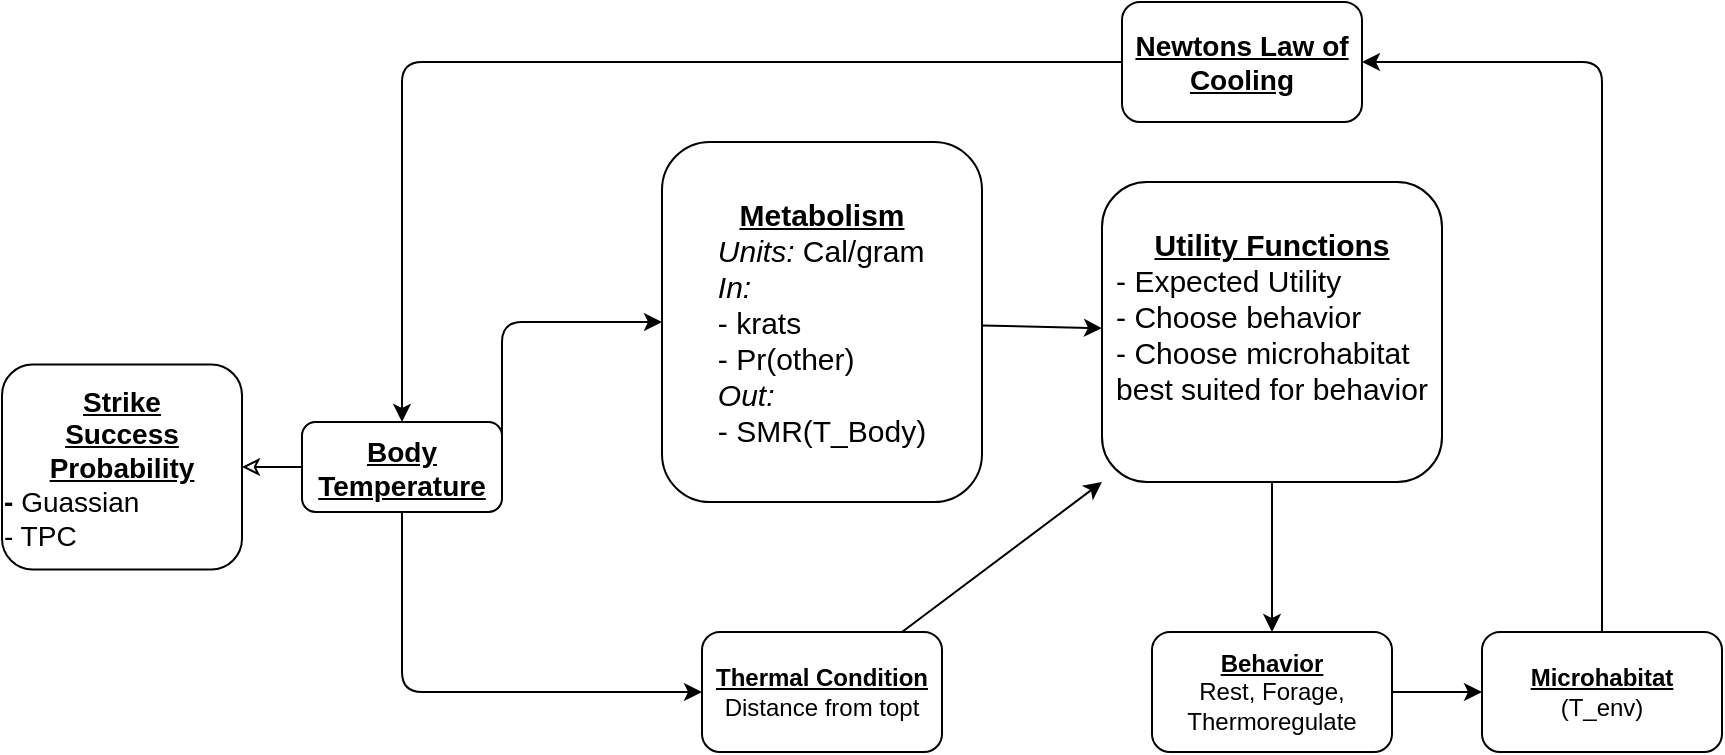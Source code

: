 <mxfile>
    <diagram id="RvHEX4L_EZqH3y7DUl7f" name="Page-1">
        <mxGraphModel dx="1980" dy="798" grid="1" gridSize="10" guides="1" tooltips="1" connect="1" arrows="1" fold="1" page="1" pageScale="1" pageWidth="850" pageHeight="1100" math="0" shadow="0">
            <root>
                <mxCell id="0"/>
                <mxCell id="1" parent="0"/>
                <mxCell id="33" value="" style="edgeStyle=none;html=1;" edge="1" parent="1" source="2" target="17">
                    <mxGeometry relative="1" as="geometry"/>
                </mxCell>
                <mxCell id="2" value="&lt;u style=&quot;font-size: 15px; background-color: initial;&quot;&gt;&lt;b&gt;Metabolism&lt;/b&gt;&lt;/u&gt;&lt;br&gt;&lt;div style=&quot;font-size: 15px;&quot;&gt;&lt;div align=&quot;left&quot;&gt;&lt;font style=&quot;font-size: 15px;&quot;&gt;&lt;font style=&quot;font-size: 15px;&quot;&gt;&lt;i&gt;Units:&lt;/i&gt; Cal/gram&lt;br&gt;&lt;i&gt;In:&lt;/i&gt;&lt;br&gt;- krats&lt;br&gt;- Pr(other)&lt;br&gt;&lt;i&gt;Out:&lt;/i&gt;&lt;br&gt;- SMR(T_Body)&lt;/font&gt;&lt;font style=&quot;font-size: 15px;&quot;&gt;&lt;br&gt;&lt;/font&gt;&lt;/font&gt;&lt;/div&gt;&lt;/div&gt;" style="rounded=1;whiteSpace=wrap;html=1;" parent="1" vertex="1">
                    <mxGeometry x="300" y="160" width="160" height="180" as="geometry"/>
                </mxCell>
                <mxCell id="22" value="" style="edgeStyle=elbowEdgeStyle;rounded=1;elbow=vertical;html=1;endArrow=classic;endFill=0;" parent="1" source="5" target="21" edge="1">
                    <mxGeometry relative="1" as="geometry"/>
                </mxCell>
                <mxCell id="35" value="" style="edgeStyle=none;html=1;" edge="1" parent="1" source="5" target="34">
                    <mxGeometry relative="1" as="geometry">
                        <Array as="points">
                            <mxPoint x="170" y="435"/>
                        </Array>
                    </mxGeometry>
                </mxCell>
                <mxCell id="5" value="&lt;font style=&quot;font-size: 13px;&quot;&gt;&lt;u style=&quot;font-size: 14px;&quot;&gt;&lt;b&gt;Body Temperature&lt;br&gt;&lt;/b&gt;&lt;/u&gt;&lt;/font&gt;" style="rounded=1;whiteSpace=wrap;html=1;" parent="1" vertex="1">
                    <mxGeometry x="120" y="300" width="100" height="45" as="geometry"/>
                </mxCell>
                <mxCell id="8" value="" style="edgeStyle=elbowEdgeStyle;rounded=1;orthogonalLoop=1;jettySize=auto;html=1;exitDx=0;exitDy=0;elbow=vertical;startArrow=none;exitX=1;exitY=0.5;entryX=0;entryY=0.5;entryDx=0;entryDy=0;" parent="1" source="5" target="2" edge="1">
                    <mxGeometry relative="1" as="geometry">
                        <mxPoint x="530" y="40" as="sourcePoint"/>
                        <mxPoint x="290" y="220" as="targetPoint"/>
                        <Array as="points">
                            <mxPoint x="260" y="250"/>
                            <mxPoint x="270" y="320"/>
                            <mxPoint x="310" y="370"/>
                        </Array>
                    </mxGeometry>
                </mxCell>
                <mxCell id="24" value="" style="edgeStyle=elbowEdgeStyle;rounded=1;elbow=vertical;html=1;endArrow=classic;endFill=1;" parent="1" source="17" target="23" edge="1">
                    <mxGeometry relative="1" as="geometry"/>
                </mxCell>
                <mxCell id="17" value="&lt;div style=&quot;font-size: 15px;&quot; align=&quot;center&quot;&gt;&lt;b&gt;&lt;u&gt;Utility Functions&lt;/u&gt;&lt;/b&gt;&lt;/div&gt;&lt;div style=&quot;font-size: 15px;&quot; align=&quot;left&quot;&gt;- Expected Utility&lt;/div&gt;&lt;div style=&quot;font-size: 15px;&quot; align=&quot;left&quot;&gt;- Choose behavior&lt;/div&gt;&lt;div style=&quot;font-size: 15px;&quot; align=&quot;left&quot;&gt;- Choose microhabitat&amp;nbsp;&lt;/div&gt;&lt;div style=&quot;font-size: 15px;&quot; align=&quot;left&quot;&gt;best suited for behavior&lt;/div&gt;&lt;div&gt;&lt;br&gt;&lt;/div&gt;" style="whiteSpace=wrap;html=1;rounded=1;" parent="1" vertex="1">
                    <mxGeometry x="520" y="180" width="170" height="150" as="geometry"/>
                </mxCell>
                <mxCell id="21" value="&lt;div style=&quot;font-size: 14px;&quot;&gt;&lt;u&gt;&lt;b&gt;Strike&lt;/b&gt;&lt;/u&gt;&lt;/div&gt;&lt;div style=&quot;font-size: 14px;&quot;&gt;&lt;u&gt;&lt;b&gt;Success Probability&lt;/b&gt;&lt;/u&gt;&lt;/div&gt;&lt;div style=&quot;font-size: 14px;&quot; align=&quot;left&quot;&gt;&lt;b&gt;-&amp;nbsp;&lt;/b&gt;Guassian&lt;/div&gt;&lt;div style=&quot;font-size: 14px;&quot; align=&quot;left&quot;&gt;- TPC&lt;/div&gt;" style="whiteSpace=wrap;html=1;rounded=1;" parent="1" vertex="1">
                    <mxGeometry x="-30" y="271.25" width="120" height="102.5" as="geometry"/>
                </mxCell>
                <mxCell id="26" value="" style="edgeStyle=elbowEdgeStyle;rounded=1;elbow=vertical;html=1;endArrow=classic;endFill=1;" parent="1" source="23" target="25" edge="1">
                    <mxGeometry relative="1" as="geometry"/>
                </mxCell>
                <mxCell id="23" value="&lt;b style=&quot;text-decoration-line: underline;&quot;&gt;Behavior&lt;/b&gt;&lt;br&gt;&lt;div style=&quot;&quot;&gt;&lt;span style=&quot;background-color: initial;&quot;&gt;Rest, Forage, Thermoregulate&lt;/span&gt;&lt;/div&gt;" style="whiteSpace=wrap;html=1;rounded=1;" parent="1" vertex="1">
                    <mxGeometry x="545" y="405" width="120" height="60" as="geometry"/>
                </mxCell>
                <mxCell id="28" value="" style="edgeStyle=elbowEdgeStyle;rounded=1;elbow=vertical;html=1;endArrow=classic;endFill=1;entryX=1;entryY=0.5;entryDx=0;entryDy=0;" parent="1" source="25" target="30" edge="1">
                    <mxGeometry relative="1" as="geometry">
                        <mxPoint x="470" y="120" as="targetPoint"/>
                        <Array as="points">
                            <mxPoint x="770" y="120"/>
                            <mxPoint x="720" y="120"/>
                            <mxPoint x="610" y="100"/>
                            <mxPoint x="470" y="120"/>
                        </Array>
                    </mxGeometry>
                </mxCell>
                <mxCell id="25" value="&lt;b&gt;&lt;u&gt;Microhabitat&lt;/u&gt;&lt;/b&gt; &lt;br&gt;(T_env)" style="whiteSpace=wrap;html=1;rounded=1;" parent="1" vertex="1">
                    <mxGeometry x="710" y="405" width="120" height="60" as="geometry"/>
                </mxCell>
                <mxCell id="29" value="" style="edgeStyle=elbowEdgeStyle;rounded=1;orthogonalLoop=1;jettySize=auto;html=1;exitX=0.5;exitY=0;exitDx=0;exitDy=0;entryDx=0;entryDy=0;elbow=vertical;endArrow=none;" parent="1" source="5" edge="1">
                    <mxGeometry relative="1" as="geometry">
                        <mxPoint x="170" y="300" as="sourcePoint"/>
                        <mxPoint x="170" y="301.25" as="targetPoint"/>
                        <Array as="points"/>
                    </mxGeometry>
                </mxCell>
                <mxCell id="32" value="" style="edgeStyle=elbowEdgeStyle;rounded=1;elbow=vertical;html=1;fontSize=14;endArrow=classic;endFill=1;entryX=0.5;entryY=0;entryDx=0;entryDy=0;" parent="1" source="30" target="5" edge="1">
                    <mxGeometry relative="1" as="geometry">
                        <mxPoint x="200" y="100" as="targetPoint"/>
                        <Array as="points">
                            <mxPoint x="390" y="120"/>
                            <mxPoint x="260" y="100"/>
                        </Array>
                    </mxGeometry>
                </mxCell>
                <mxCell id="30" value="&lt;font style=&quot;font-size: 14px;&quot;&gt;&lt;b&gt;&lt;u&gt;Newtons Law of Cooling&lt;/u&gt;&lt;/b&gt;&lt;/font&gt;" style="whiteSpace=wrap;html=1;rounded=1;" parent="1" vertex="1">
                    <mxGeometry x="530" y="90" width="120" height="60" as="geometry"/>
                </mxCell>
                <mxCell id="36" value="" style="edgeStyle=none;html=1;entryX=0;entryY=1;entryDx=0;entryDy=0;" edge="1" parent="1" source="34" target="17">
                    <mxGeometry relative="1" as="geometry"/>
                </mxCell>
                <mxCell id="34" value="&lt;u&gt;&lt;b&gt;Thermal Condition&lt;/b&gt;&lt;/u&gt;&lt;br&gt;Distance from topt" style="whiteSpace=wrap;html=1;rounded=1;" vertex="1" parent="1">
                    <mxGeometry x="320" y="405" width="120" height="60" as="geometry"/>
                </mxCell>
            </root>
        </mxGraphModel>
    </diagram>
</mxfile>